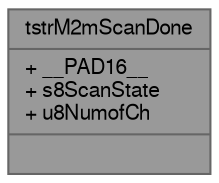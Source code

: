 digraph "tstrM2mScanDone"
{
 // LATEX_PDF_SIZE
  bgcolor="transparent";
  edge [fontname=FreeSans,fontsize=10,labelfontname=FreeSans,labelfontsize=10];
  node [fontname=FreeSans,fontsize=10,shape=box,height=0.2,width=0.4];
  Node1 [shape=record,label="{tstrM2mScanDone\n|+ __PAD16__\l+ s8ScanState\l+ u8NumofCh\l|}",height=0.2,width=0.4,color="gray40", fillcolor="grey60", style="filled", fontcolor="black",tooltip="Wi-Fi Scan Result."];
}
